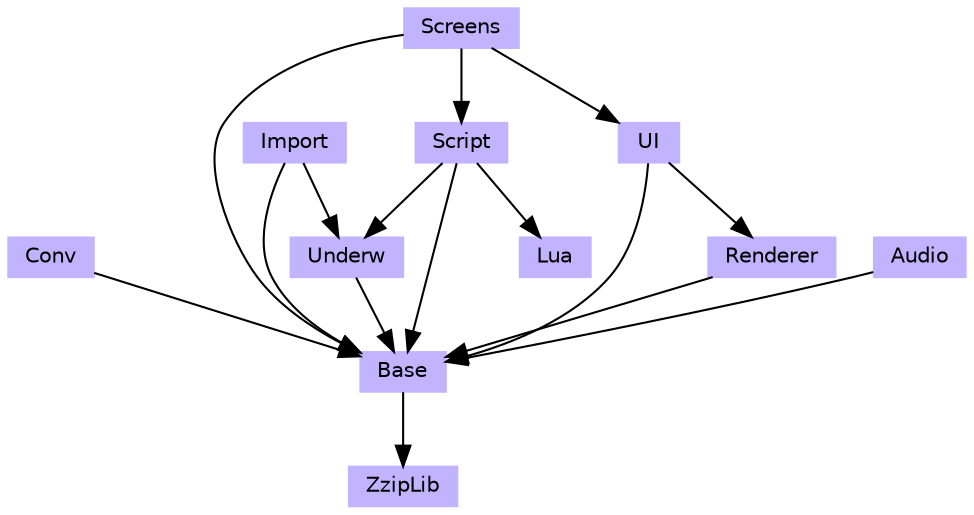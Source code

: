 /*
   Underworld Adventures - an Ultima Underworld remake project
   Copyright (c) 2006 Michael Fink

   This program is free software; you can redistribute it and/or modify
   it under the terms of the GNU General Public License as published by
   the Free Software Foundation; either version 2 of the License, or
   (at your option) any later version.

   This program is distributed in the hope that it will be useful,
   but WITHOUT ANY WARRANTY; without even the implied warranty of
   MERCHANTABILITY or FITNESS FOR A PARTICULAR PURPOSE.  See the
   GNU General Public License for more details.

   You should have received a copy of the GNU General Public License
   along with this program; if not, write to the Free Software
   Foundation, Inc., 59 Temple Place, Suite 330, Boston, MA  02111-1307  USA

   Underworld Adventures module dependencies
   process with dot tool to produce graph image

*/
digraph G
{
   node [shape=box,fontsize=10,height=0.2,width=0.4,fontname="Helvetica",style=filled,color=".7 .3 1.0"];

   "Base" [URL="\ref Base"];
   "Base" -> "ZzipLib"

   "Audio" [URL="\ref Audio"];
   "Audio" -> "Base";

   "Conv" [URL="\ref Conv"];
   "Conv" -> "Base";

   "Import" [URL="\ref Import"];
   "Import" -> "Base";
   "Import" -> "Underw";

   "Lua" [URL="\ref LuaScripting"];

   "Renderer" [URL="\ref Renderer"];
   "Renderer" -> "Base";

   "Screens" [URL="\ref Screens"];
   "Screens" -> "Base";
   "Screens" -> "UI";
   "Screens" -> "Script";

   "Script" [URL="\ref LuaScripting"];
   "Script" -> "Base";
   "Script" -> "Lua";
   "Script" -> "Underw";

   "UI" [URL="\ref UserInterface"];
   "UI" -> "Base"
   "UI" -> "Renderer"

   "Underw" [URL="\ref Underworld"];
   "Underw" -> "Base";

   "ZzipLib";
}
